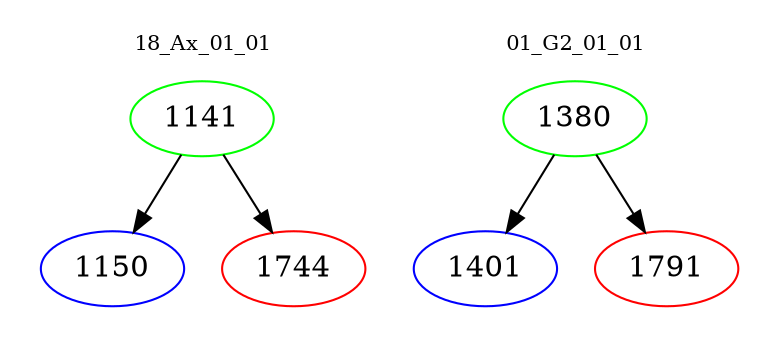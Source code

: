 digraph{
subgraph cluster_0 {
color = white
label = "18_Ax_01_01";
fontsize=10;
T0_1141 [label="1141", color="green"]
T0_1141 -> T0_1150 [color="black"]
T0_1150 [label="1150", color="blue"]
T0_1141 -> T0_1744 [color="black"]
T0_1744 [label="1744", color="red"]
}
subgraph cluster_1 {
color = white
label = "01_G2_01_01";
fontsize=10;
T1_1380 [label="1380", color="green"]
T1_1380 -> T1_1401 [color="black"]
T1_1401 [label="1401", color="blue"]
T1_1380 -> T1_1791 [color="black"]
T1_1791 [label="1791", color="red"]
}
}
